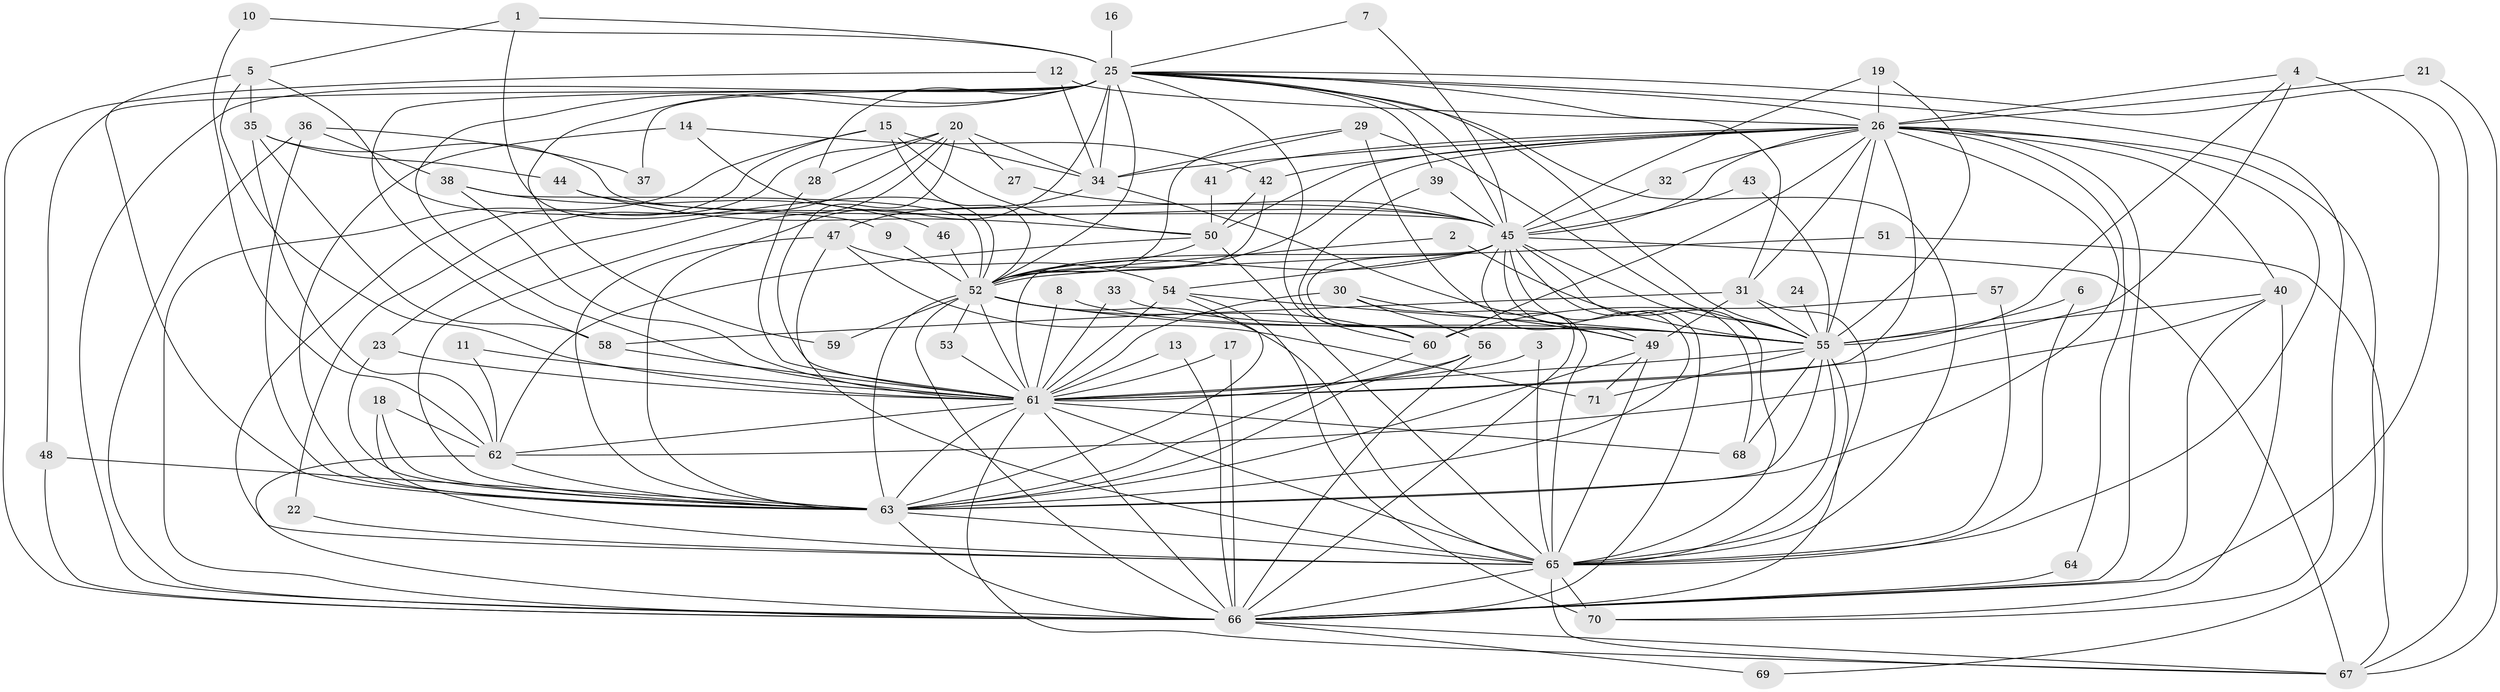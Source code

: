 // original degree distribution, {25: 0.014084507042253521, 26: 0.02112676056338028, 24: 0.007042253521126761, 17: 0.007042253521126761, 23: 0.014084507042253521, 29: 0.007042253521126761, 5: 0.07746478873239436, 4: 0.09154929577464789, 6: 0.028169014084507043, 3: 0.24647887323943662, 2: 0.4859154929577465}
// Generated by graph-tools (version 1.1) at 2025/49/03/09/25 03:49:34]
// undirected, 71 vertices, 208 edges
graph export_dot {
graph [start="1"]
  node [color=gray90,style=filled];
  1;
  2;
  3;
  4;
  5;
  6;
  7;
  8;
  9;
  10;
  11;
  12;
  13;
  14;
  15;
  16;
  17;
  18;
  19;
  20;
  21;
  22;
  23;
  24;
  25;
  26;
  27;
  28;
  29;
  30;
  31;
  32;
  33;
  34;
  35;
  36;
  37;
  38;
  39;
  40;
  41;
  42;
  43;
  44;
  45;
  46;
  47;
  48;
  49;
  50;
  51;
  52;
  53;
  54;
  55;
  56;
  57;
  58;
  59;
  60;
  61;
  62;
  63;
  64;
  65;
  66;
  67;
  68;
  69;
  70;
  71;
  1 -- 5 [weight=1.0];
  1 -- 25 [weight=1.0];
  1 -- 52 [weight=1.0];
  2 -- 52 [weight=1.0];
  2 -- 55 [weight=1.0];
  3 -- 61 [weight=1.0];
  3 -- 65 [weight=1.0];
  4 -- 26 [weight=1.0];
  4 -- 55 [weight=1.0];
  4 -- 61 [weight=2.0];
  4 -- 66 [weight=1.0];
  5 -- 9 [weight=1.0];
  5 -- 35 [weight=1.0];
  5 -- 61 [weight=1.0];
  5 -- 63 [weight=1.0];
  6 -- 55 [weight=1.0];
  6 -- 65 [weight=1.0];
  7 -- 25 [weight=1.0];
  7 -- 45 [weight=1.0];
  8 -- 55 [weight=1.0];
  8 -- 61 [weight=1.0];
  9 -- 52 [weight=1.0];
  10 -- 25 [weight=1.0];
  10 -- 62 [weight=1.0];
  11 -- 61 [weight=1.0];
  11 -- 62 [weight=1.0];
  12 -- 26 [weight=1.0];
  12 -- 34 [weight=1.0];
  12 -- 66 [weight=1.0];
  13 -- 61 [weight=1.0];
  13 -- 66 [weight=1.0];
  14 -- 42 [weight=1.0];
  14 -- 45 [weight=1.0];
  14 -- 63 [weight=1.0];
  15 -- 34 [weight=1.0];
  15 -- 50 [weight=1.0];
  15 -- 52 [weight=1.0];
  15 -- 65 [weight=1.0];
  15 -- 66 [weight=1.0];
  16 -- 25 [weight=1.0];
  17 -- 61 [weight=1.0];
  17 -- 66 [weight=1.0];
  18 -- 62 [weight=1.0];
  18 -- 63 [weight=1.0];
  18 -- 65 [weight=1.0];
  19 -- 26 [weight=1.0];
  19 -- 45 [weight=1.0];
  19 -- 55 [weight=1.0];
  20 -- 22 [weight=1.0];
  20 -- 23 [weight=1.0];
  20 -- 27 [weight=1.0];
  20 -- 28 [weight=1.0];
  20 -- 34 [weight=1.0];
  20 -- 61 [weight=2.0];
  20 -- 63 [weight=1.0];
  21 -- 26 [weight=1.0];
  21 -- 67 [weight=1.0];
  22 -- 65 [weight=1.0];
  23 -- 61 [weight=1.0];
  23 -- 63 [weight=1.0];
  24 -- 55 [weight=1.0];
  25 -- 26 [weight=1.0];
  25 -- 28 [weight=1.0];
  25 -- 31 [weight=1.0];
  25 -- 34 [weight=1.0];
  25 -- 37 [weight=1.0];
  25 -- 39 [weight=1.0];
  25 -- 45 [weight=1.0];
  25 -- 48 [weight=1.0];
  25 -- 52 [weight=1.0];
  25 -- 55 [weight=1.0];
  25 -- 58 [weight=1.0];
  25 -- 59 [weight=1.0];
  25 -- 60 [weight=1.0];
  25 -- 61 [weight=3.0];
  25 -- 63 [weight=1.0];
  25 -- 65 [weight=1.0];
  25 -- 66 [weight=1.0];
  25 -- 67 [weight=1.0];
  25 -- 70 [weight=1.0];
  26 -- 31 [weight=1.0];
  26 -- 32 [weight=1.0];
  26 -- 34 [weight=1.0];
  26 -- 40 [weight=1.0];
  26 -- 41 [weight=1.0];
  26 -- 42 [weight=1.0];
  26 -- 45 [weight=1.0];
  26 -- 50 [weight=1.0];
  26 -- 52 [weight=1.0];
  26 -- 55 [weight=1.0];
  26 -- 60 [weight=1.0];
  26 -- 61 [weight=2.0];
  26 -- 63 [weight=2.0];
  26 -- 64 [weight=1.0];
  26 -- 65 [weight=1.0];
  26 -- 66 [weight=1.0];
  26 -- 69 [weight=1.0];
  27 -- 45 [weight=1.0];
  28 -- 61 [weight=1.0];
  29 -- 34 [weight=1.0];
  29 -- 52 [weight=1.0];
  29 -- 55 [weight=1.0];
  29 -- 65 [weight=1.0];
  30 -- 49 [weight=1.0];
  30 -- 56 [weight=1.0];
  30 -- 61 [weight=1.0];
  30 -- 66 [weight=1.0];
  31 -- 49 [weight=1.0];
  31 -- 55 [weight=1.0];
  31 -- 58 [weight=1.0];
  31 -- 65 [weight=1.0];
  32 -- 45 [weight=1.0];
  33 -- 55 [weight=1.0];
  33 -- 61 [weight=1.0];
  34 -- 47 [weight=1.0];
  34 -- 49 [weight=1.0];
  35 -- 44 [weight=1.0];
  35 -- 45 [weight=1.0];
  35 -- 58 [weight=1.0];
  35 -- 62 [weight=1.0];
  36 -- 37 [weight=1.0];
  36 -- 38 [weight=1.0];
  36 -- 63 [weight=1.0];
  36 -- 66 [weight=1.0];
  38 -- 46 [weight=1.0];
  38 -- 52 [weight=1.0];
  38 -- 61 [weight=1.0];
  39 -- 45 [weight=1.0];
  39 -- 60 [weight=1.0];
  40 -- 55 [weight=1.0];
  40 -- 62 [weight=1.0];
  40 -- 66 [weight=1.0];
  40 -- 70 [weight=1.0];
  41 -- 50 [weight=1.0];
  42 -- 50 [weight=1.0];
  42 -- 52 [weight=1.0];
  43 -- 45 [weight=1.0];
  43 -- 55 [weight=1.0];
  44 -- 45 [weight=1.0];
  44 -- 50 [weight=1.0];
  45 -- 49 [weight=1.0];
  45 -- 52 [weight=2.0];
  45 -- 54 [weight=1.0];
  45 -- 55 [weight=1.0];
  45 -- 60 [weight=1.0];
  45 -- 61 [weight=2.0];
  45 -- 63 [weight=1.0];
  45 -- 65 [weight=1.0];
  45 -- 66 [weight=1.0];
  45 -- 67 [weight=1.0];
  45 -- 68 [weight=1.0];
  46 -- 52 [weight=1.0];
  47 -- 54 [weight=1.0];
  47 -- 63 [weight=1.0];
  47 -- 65 [weight=1.0];
  47 -- 71 [weight=1.0];
  48 -- 63 [weight=1.0];
  48 -- 66 [weight=1.0];
  49 -- 63 [weight=1.0];
  49 -- 65 [weight=1.0];
  49 -- 71 [weight=1.0];
  50 -- 52 [weight=1.0];
  50 -- 62 [weight=1.0];
  50 -- 65 [weight=1.0];
  51 -- 52 [weight=1.0];
  51 -- 67 [weight=1.0];
  52 -- 53 [weight=1.0];
  52 -- 55 [weight=2.0];
  52 -- 59 [weight=2.0];
  52 -- 60 [weight=1.0];
  52 -- 61 [weight=2.0];
  52 -- 63 [weight=2.0];
  52 -- 65 [weight=1.0];
  52 -- 66 [weight=1.0];
  53 -- 61 [weight=1.0];
  54 -- 55 [weight=2.0];
  54 -- 61 [weight=1.0];
  54 -- 63 [weight=1.0];
  54 -- 70 [weight=1.0];
  55 -- 61 [weight=3.0];
  55 -- 63 [weight=1.0];
  55 -- 65 [weight=2.0];
  55 -- 66 [weight=1.0];
  55 -- 68 [weight=2.0];
  55 -- 71 [weight=1.0];
  56 -- 61 [weight=1.0];
  56 -- 63 [weight=1.0];
  56 -- 66 [weight=1.0];
  57 -- 60 [weight=1.0];
  57 -- 65 [weight=1.0];
  58 -- 61 [weight=2.0];
  60 -- 63 [weight=1.0];
  61 -- 62 [weight=1.0];
  61 -- 63 [weight=2.0];
  61 -- 65 [weight=2.0];
  61 -- 66 [weight=3.0];
  61 -- 67 [weight=1.0];
  61 -- 68 [weight=1.0];
  62 -- 63 [weight=1.0];
  62 -- 66 [weight=1.0];
  63 -- 65 [weight=1.0];
  63 -- 66 [weight=1.0];
  64 -- 66 [weight=1.0];
  65 -- 66 [weight=1.0];
  65 -- 67 [weight=1.0];
  65 -- 70 [weight=2.0];
  66 -- 67 [weight=1.0];
  66 -- 69 [weight=1.0];
}
